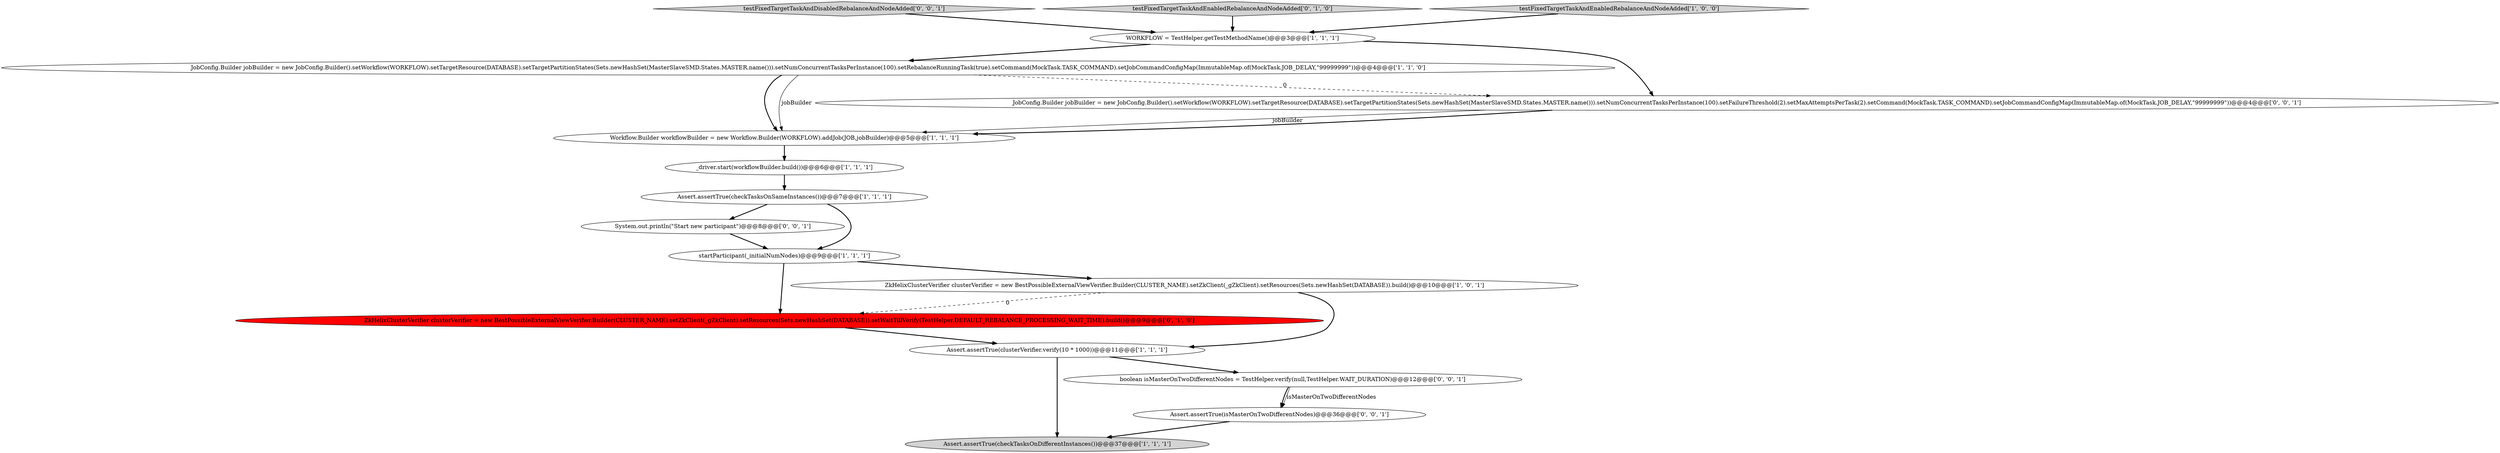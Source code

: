 digraph {
16 [style = filled, label = "System.out.println(\"Start new participant\")@@@8@@@['0', '0', '1']", fillcolor = white, shape = ellipse image = "AAA0AAABBB3BBB"];
12 [style = filled, label = "testFixedTargetTaskAndDisabledRebalanceAndNodeAdded['0', '0', '1']", fillcolor = lightgray, shape = diamond image = "AAA0AAABBB3BBB"];
6 [style = filled, label = "Assert.assertTrue(checkTasksOnDifferentInstances())@@@37@@@['1', '1', '1']", fillcolor = lightgray, shape = ellipse image = "AAA0AAABBB1BBB"];
11 [style = filled, label = "testFixedTargetTaskAndEnabledRebalanceAndNodeAdded['0', '1', '0']", fillcolor = lightgray, shape = diamond image = "AAA0AAABBB2BBB"];
7 [style = filled, label = "Assert.assertTrue(clusterVerifier.verify(10 * 1000))@@@11@@@['1', '1', '1']", fillcolor = white, shape = ellipse image = "AAA0AAABBB1BBB"];
14 [style = filled, label = "Assert.assertTrue(isMasterOnTwoDifferentNodes)@@@36@@@['0', '0', '1']", fillcolor = white, shape = ellipse image = "AAA0AAABBB3BBB"];
10 [style = filled, label = "ZkHelixClusterVerifier clusterVerifier = new BestPossibleExternalViewVerifier.Builder(CLUSTER_NAME).setZkClient(_gZkClient).setResources(Sets.newHashSet(DATABASE)).setWaitTillVerify(TestHelper.DEFAULT_REBALANCE_PROCESSING_WAIT_TIME).build()@@@9@@@['0', '1', '0']", fillcolor = red, shape = ellipse image = "AAA1AAABBB2BBB"];
3 [style = filled, label = "ZkHelixClusterVerifier clusterVerifier = new BestPossibleExternalViewVerifier.Builder(CLUSTER_NAME).setZkClient(_gZkClient).setResources(Sets.newHashSet(DATABASE)).build()@@@10@@@['1', '0', '1']", fillcolor = white, shape = ellipse image = "AAA0AAABBB1BBB"];
2 [style = filled, label = "_driver.start(workflowBuilder.build())@@@6@@@['1', '1', '1']", fillcolor = white, shape = ellipse image = "AAA0AAABBB1BBB"];
1 [style = filled, label = "JobConfig.Builder jobBuilder = new JobConfig.Builder().setWorkflow(WORKFLOW).setTargetResource(DATABASE).setTargetPartitionStates(Sets.newHashSet(MasterSlaveSMD.States.MASTER.name())).setNumConcurrentTasksPerInstance(100).setRebalanceRunningTask(true).setCommand(MockTask.TASK_COMMAND).setJobCommandConfigMap(ImmutableMap.of(MockTask.JOB_DELAY,\"99999999\"))@@@4@@@['1', '1', '0']", fillcolor = white, shape = ellipse image = "AAA0AAABBB1BBB"];
4 [style = filled, label = "testFixedTargetTaskAndEnabledRebalanceAndNodeAdded['1', '0', '0']", fillcolor = lightgray, shape = diamond image = "AAA0AAABBB1BBB"];
5 [style = filled, label = "WORKFLOW = TestHelper.getTestMethodName()@@@3@@@['1', '1', '1']", fillcolor = white, shape = ellipse image = "AAA0AAABBB1BBB"];
13 [style = filled, label = "JobConfig.Builder jobBuilder = new JobConfig.Builder().setWorkflow(WORKFLOW).setTargetResource(DATABASE).setTargetPartitionStates(Sets.newHashSet(MasterSlaveSMD.States.MASTER.name())).setNumConcurrentTasksPerInstance(100).setFailureThreshold(2).setMaxAttemptsPerTask(2).setCommand(MockTask.TASK_COMMAND).setJobCommandConfigMap(ImmutableMap.of(MockTask.JOB_DELAY,\"99999999\"))@@@4@@@['0', '0', '1']", fillcolor = white, shape = ellipse image = "AAA0AAABBB3BBB"];
8 [style = filled, label = "Workflow.Builder workflowBuilder = new Workflow.Builder(WORKFLOW).addJob(JOB,jobBuilder)@@@5@@@['1', '1', '1']", fillcolor = white, shape = ellipse image = "AAA0AAABBB1BBB"];
9 [style = filled, label = "startParticipant(_initialNumNodes)@@@9@@@['1', '1', '1']", fillcolor = white, shape = ellipse image = "AAA0AAABBB1BBB"];
15 [style = filled, label = "boolean isMasterOnTwoDifferentNodes = TestHelper.verify(null,TestHelper.WAIT_DURATION)@@@12@@@['0', '0', '1']", fillcolor = white, shape = ellipse image = "AAA0AAABBB3BBB"];
0 [style = filled, label = "Assert.assertTrue(checkTasksOnSameInstances())@@@7@@@['1', '1', '1']", fillcolor = white, shape = ellipse image = "AAA0AAABBB1BBB"];
15->14 [style = solid, label="isMasterOnTwoDifferentNodes"];
0->16 [style = bold, label=""];
0->9 [style = bold, label=""];
13->8 [style = solid, label="jobBuilder"];
1->8 [style = bold, label=""];
12->5 [style = bold, label=""];
15->14 [style = bold, label=""];
1->8 [style = solid, label="jobBuilder"];
9->10 [style = bold, label=""];
10->7 [style = bold, label=""];
1->13 [style = dashed, label="0"];
5->1 [style = bold, label=""];
11->5 [style = bold, label=""];
2->0 [style = bold, label=""];
8->2 [style = bold, label=""];
3->7 [style = bold, label=""];
5->13 [style = bold, label=""];
7->6 [style = bold, label=""];
9->3 [style = bold, label=""];
7->15 [style = bold, label=""];
3->10 [style = dashed, label="0"];
13->8 [style = bold, label=""];
4->5 [style = bold, label=""];
14->6 [style = bold, label=""];
16->9 [style = bold, label=""];
}
